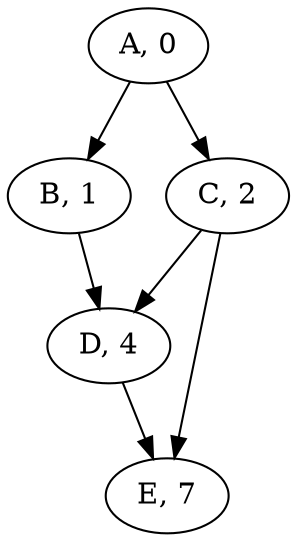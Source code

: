 digraph G {
A[label="A, 0"];
A -> B;
B[label="B, 1"];
B -> D;
D[label="D, 4"];
D -> E;
E[label="E, 7"];
A -> C;
C[label="C, 2"];
C -> D;
C -> E;
}